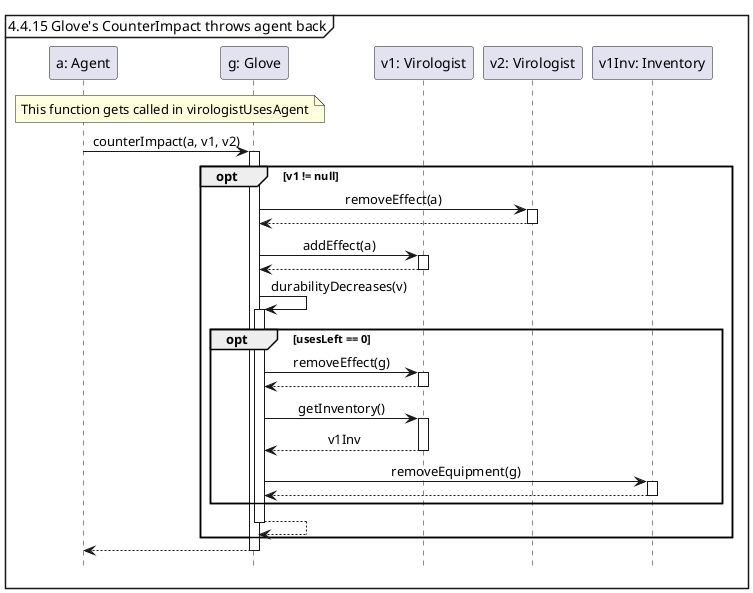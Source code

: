 @startuml
'https://plantuml.com/sequence-diagram

hide footbox
skinparam sequenceMessageAlign center

mainframe 4.4.15 Glove's CounterImpact throws agent back

participant "a: Agent" as a
participant "g: Glove" as g
participant "v1: Virologist" as v1
participant "v2: Virologist" as v2
participant "v1Inv: Inventory" as v1Inv

note over a, g : This function gets called in virologistUsesAgent
a-> g ++: counterImpact(a, v1, v2)
    opt v1 != null
        g -> v2 ++: removeEffect(a)
        return
        g -> v1 ++: addEffect(a)
        return
        g -> g ++: durabilityDecreases(v)
        opt usesLeft == 0
            g -> v1 ++: removeEffect(g)
            return
            g -> v1 ++ : getInventory()
            return v1Inv
            g -> v1Inv ++ : removeEquipment(g)
            return
        end
        return
    end
return

@enduml
